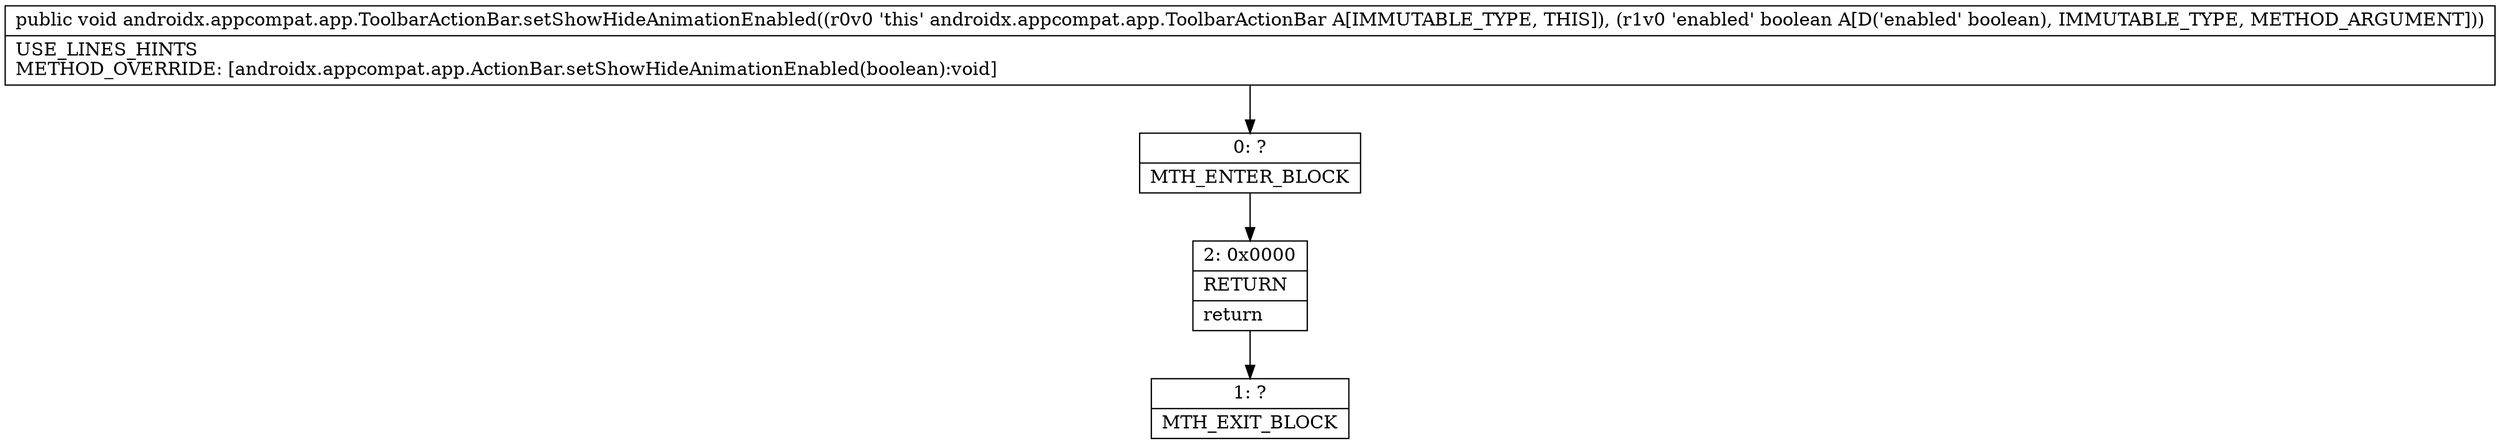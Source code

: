 digraph "CFG forandroidx.appcompat.app.ToolbarActionBar.setShowHideAnimationEnabled(Z)V" {
Node_0 [shape=record,label="{0\:\ ?|MTH_ENTER_BLOCK\l}"];
Node_2 [shape=record,label="{2\:\ 0x0000|RETURN\l|return\l}"];
Node_1 [shape=record,label="{1\:\ ?|MTH_EXIT_BLOCK\l}"];
MethodNode[shape=record,label="{public void androidx.appcompat.app.ToolbarActionBar.setShowHideAnimationEnabled((r0v0 'this' androidx.appcompat.app.ToolbarActionBar A[IMMUTABLE_TYPE, THIS]), (r1v0 'enabled' boolean A[D('enabled' boolean), IMMUTABLE_TYPE, METHOD_ARGUMENT]))  | USE_LINES_HINTS\lMETHOD_OVERRIDE: [androidx.appcompat.app.ActionBar.setShowHideAnimationEnabled(boolean):void]\l}"];
MethodNode -> Node_0;Node_0 -> Node_2;
Node_2 -> Node_1;
}


